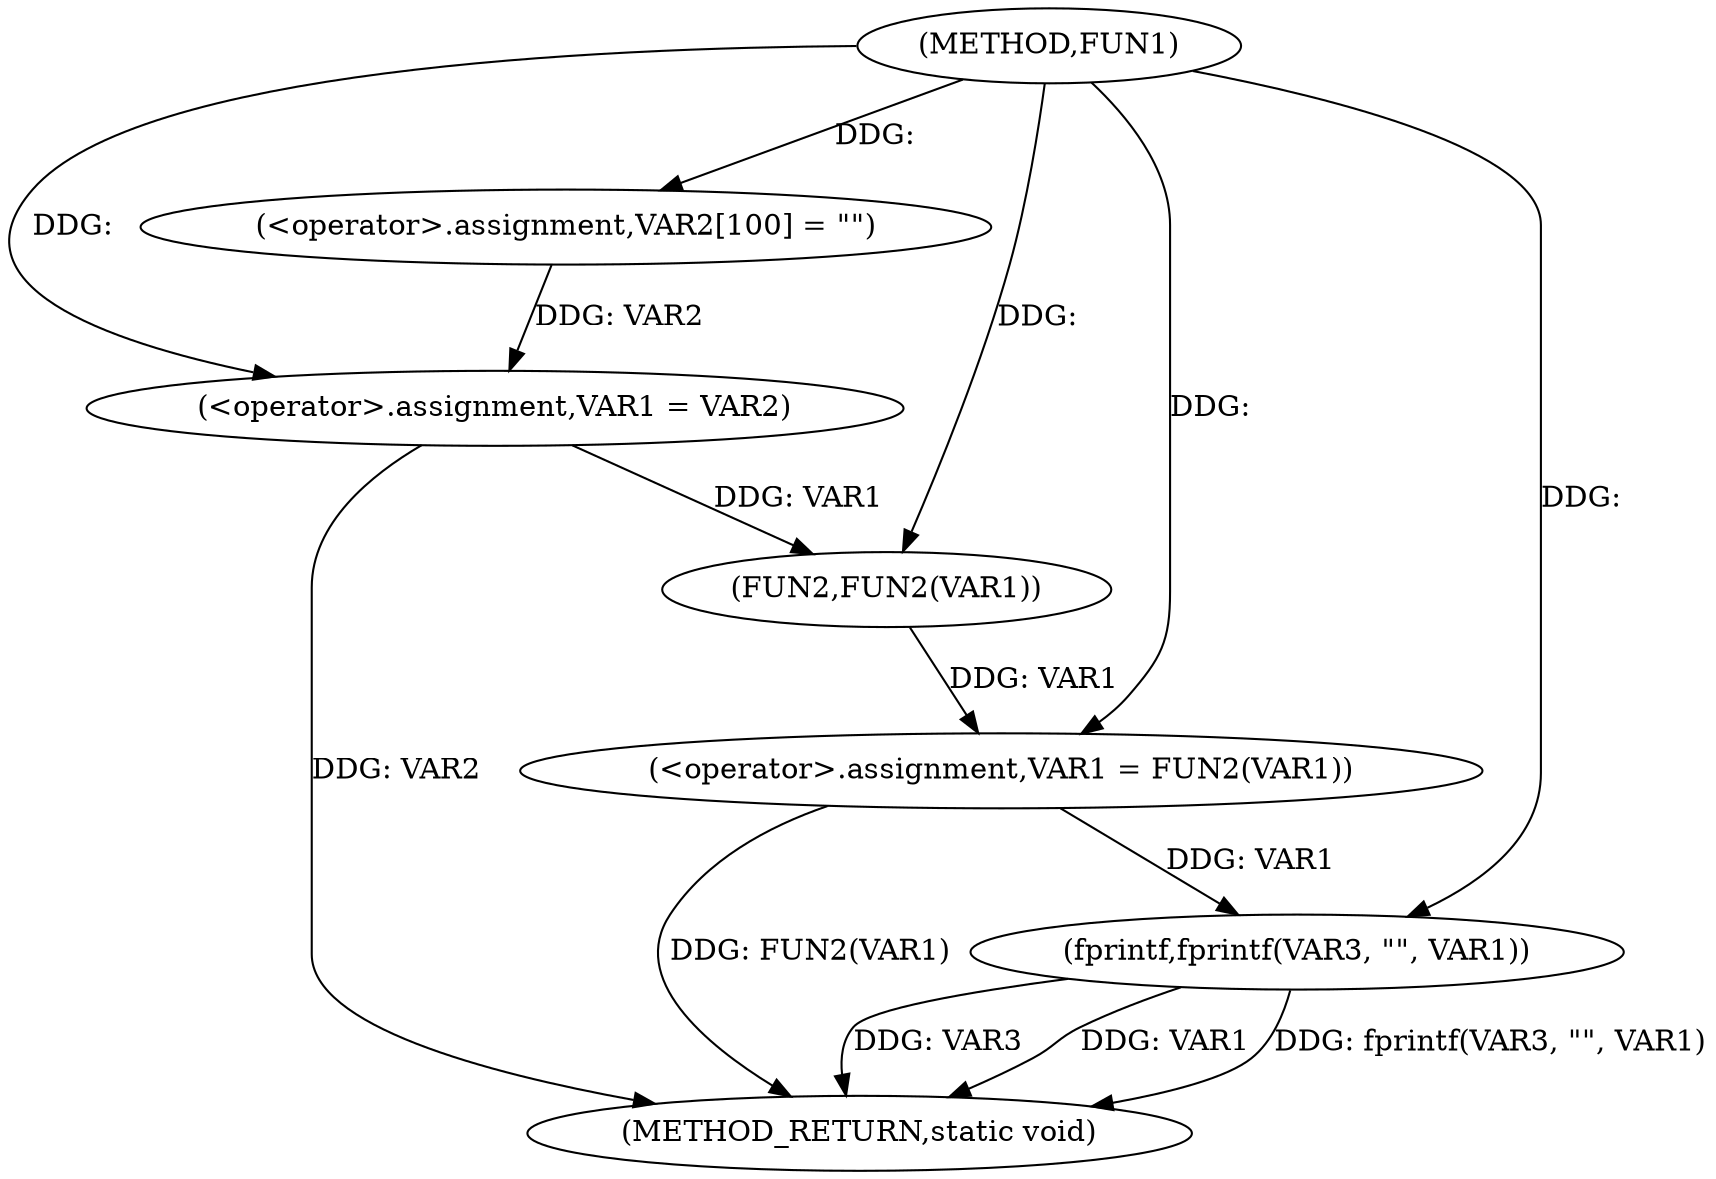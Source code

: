 digraph FUN1 {  
"1000100" [label = "(METHOD,FUN1)" ]
"1000118" [label = "(METHOD_RETURN,static void)" ]
"1000104" [label = "(<operator>.assignment,VAR2[100] = \"\")" ]
"1000107" [label = "(<operator>.assignment,VAR1 = VAR2)" ]
"1000110" [label = "(<operator>.assignment,VAR1 = FUN2(VAR1))" ]
"1000112" [label = "(FUN2,FUN2(VAR1))" ]
"1000114" [label = "(fprintf,fprintf(VAR3, \"\", VAR1))" ]
  "1000114" -> "1000118"  [ label = "DDG: VAR1"] 
  "1000114" -> "1000118"  [ label = "DDG: fprintf(VAR3, \"\", VAR1)"] 
  "1000114" -> "1000118"  [ label = "DDG: VAR3"] 
  "1000110" -> "1000118"  [ label = "DDG: FUN2(VAR1)"] 
  "1000107" -> "1000118"  [ label = "DDG: VAR2"] 
  "1000100" -> "1000104"  [ label = "DDG: "] 
  "1000104" -> "1000107"  [ label = "DDG: VAR2"] 
  "1000100" -> "1000107"  [ label = "DDG: "] 
  "1000112" -> "1000110"  [ label = "DDG: VAR1"] 
  "1000100" -> "1000110"  [ label = "DDG: "] 
  "1000107" -> "1000112"  [ label = "DDG: VAR1"] 
  "1000100" -> "1000112"  [ label = "DDG: "] 
  "1000100" -> "1000114"  [ label = "DDG: "] 
  "1000110" -> "1000114"  [ label = "DDG: VAR1"] 
}
